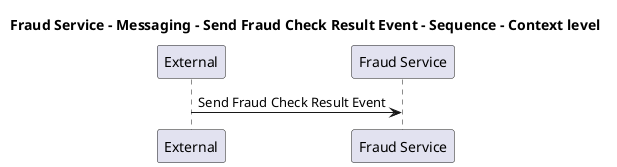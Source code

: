 @startuml

title Fraud Service - Messaging - Send Fraud Check Result Event - Sequence - Context level

participant "External" as C4InterFlow.SoftwareSystems.ExternalSystem
participant "Fraud Service" as ECommercePlatform.SoftwareSystems.FraudService

C4InterFlow.SoftwareSystems.ExternalSystem -> ECommercePlatform.SoftwareSystems.FraudService : Send Fraud Check Result Event


@enduml
